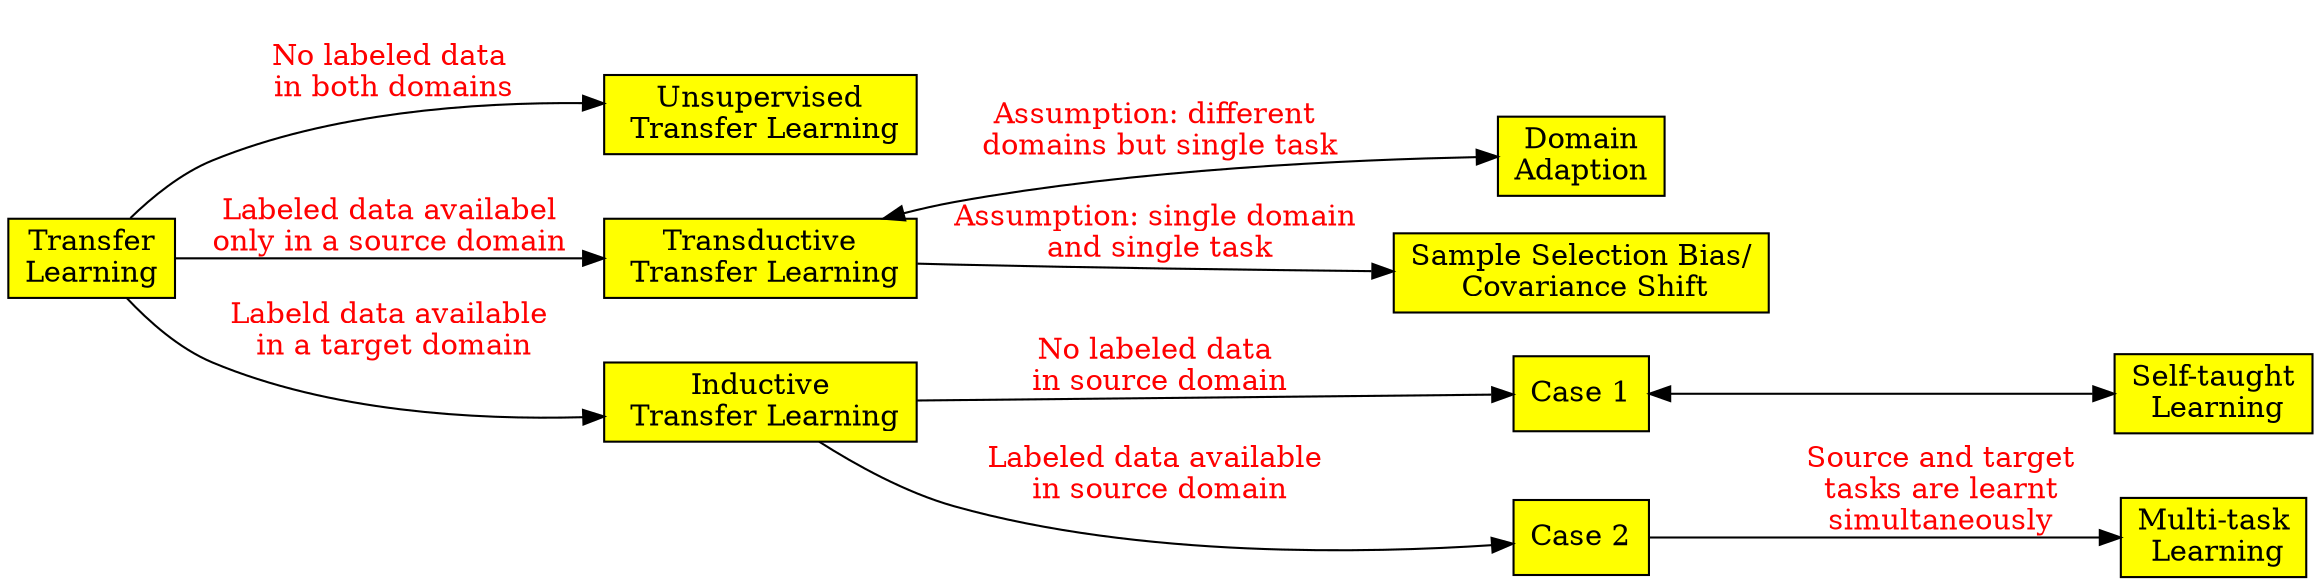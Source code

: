 
digraph G {
	graph [layout=dot rankdir=LR]
		node [shape="box" fillcolor="yellow" style="filled"]
		edge [fontcolor="red"]
		TL [label="Transfer\nLearning"]
		UTL [label="Unsupervised\n Transfer Learning"]
		TTL [label="Transductive\n Transfer Learning"]
		ITL [label="Inductive\n Transfer Learning"]
		C1 [label="Case 1"]
		C2 [label="Case 2"]
		STL [label="Self-taught\n Learning"]
		MTL [label="Multi-task\n Learning"]
		DA [label="Domain\nAdaption"]
		SSB [label="Sample Selection Bias/\n Covariance Shift"]
		TL -> ITL [label="\nLabeld data available\n in a target domain\n"]
		TL -> TTL [label="\nLabeled data availabel\nonly in a source domain\n"]
		TL -> UTL [label="\nNo labeled data\n in both domains\n"]
		ITL -> C1 [label="No labeled data\n in source domain"]
		ITL -> C2 [label="\nLabeled data available\n in source domain\n"]
		TTL -> SSB [label="Assumption: single domain\n and single task"]
		C2 -> MTL [label="Source and target\ntasks are learnt\nsimultaneously"]
		C1 -> STL [dir="both"] 
		TTL -> DA [label="Assumption: different\n domains but single task" dir="both"]
}
